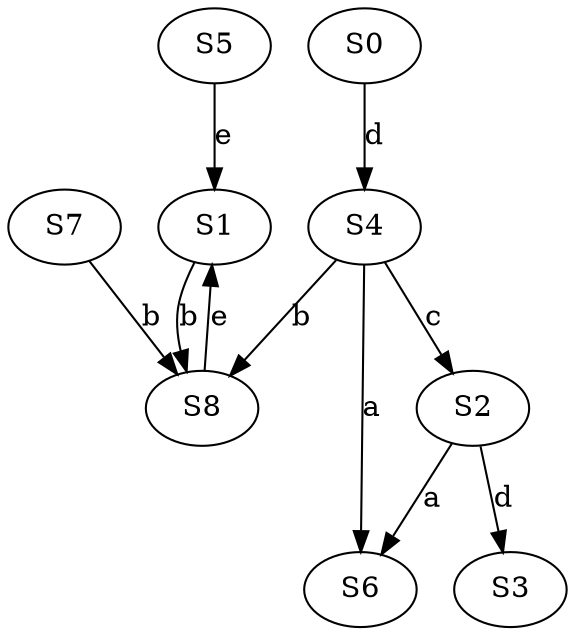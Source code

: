 strict digraph  {
S5;
S6;
S8;
S2;
S4;
S0;
S7;
S3;
S1;
S5 -> S1  [label=e];
S8 -> S1  [label=e];
S2 -> S6  [label=a];
S2 -> S3  [label=d];
S4 -> S6  [label=a];
S4 -> S8  [label=b];
S4 -> S2  [label=c];
S0 -> S4  [label=d];
S7 -> S8  [label=b];
S1 -> S8  [label=b];
}
